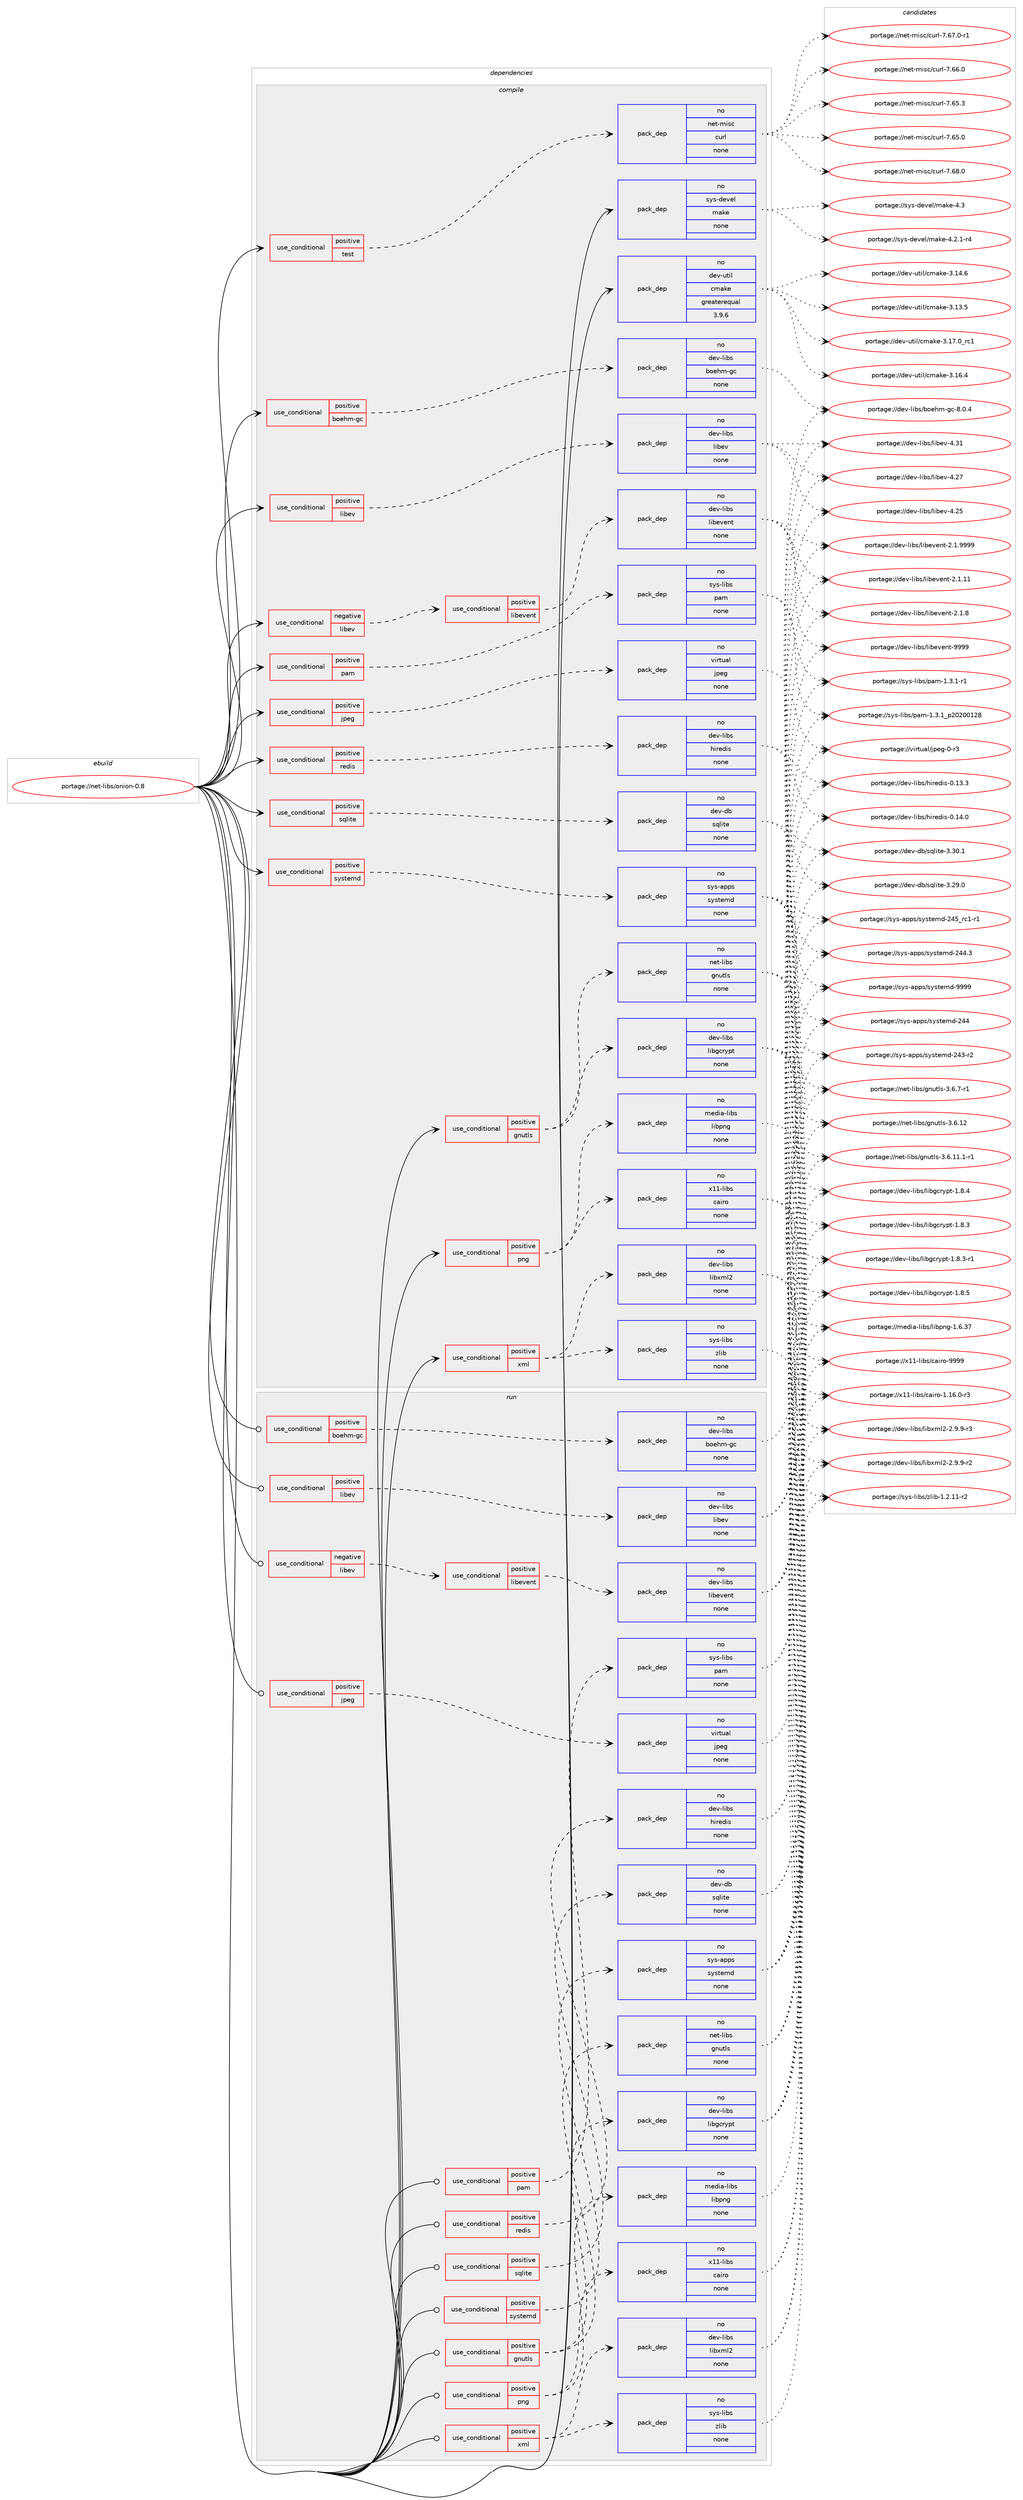 digraph prolog {

# *************
# Graph options
# *************

newrank=true;
concentrate=true;
compound=true;
graph [rankdir=LR,fontname=Helvetica,fontsize=10,ranksep=1.5];#, ranksep=2.5, nodesep=0.2];
edge  [arrowhead=vee];
node  [fontname=Helvetica,fontsize=10];

# **********
# The ebuild
# **********

subgraph cluster_leftcol {
color=gray;
rank=same;
label=<<i>ebuild</i>>;
id [label="portage://net-libs/onion-0.8", color=red, width=4, href="../net-libs/onion-0.8.svg"];
}

# ****************
# The dependencies
# ****************

subgraph cluster_midcol {
color=gray;
label=<<i>dependencies</i>>;
subgraph cluster_compile {
fillcolor="#eeeeee";
style=filled;
label=<<i>compile</i>>;
subgraph cond19445 {
dependency89019 [label=<<TABLE BORDER="0" CELLBORDER="1" CELLSPACING="0" CELLPADDING="4"><TR><TD ROWSPAN="3" CELLPADDING="10">use_conditional</TD></TR><TR><TD>negative</TD></TR><TR><TD>libev</TD></TR></TABLE>>, shape=none, color=red];
subgraph cond19446 {
dependency89020 [label=<<TABLE BORDER="0" CELLBORDER="1" CELLSPACING="0" CELLPADDING="4"><TR><TD ROWSPAN="3" CELLPADDING="10">use_conditional</TD></TR><TR><TD>positive</TD></TR><TR><TD>libevent</TD></TR></TABLE>>, shape=none, color=red];
subgraph pack67885 {
dependency89021 [label=<<TABLE BORDER="0" CELLBORDER="1" CELLSPACING="0" CELLPADDING="4" WIDTH="220"><TR><TD ROWSPAN="6" CELLPADDING="30">pack_dep</TD></TR><TR><TD WIDTH="110">no</TD></TR><TR><TD>dev-libs</TD></TR><TR><TD>libevent</TD></TR><TR><TD>none</TD></TR><TR><TD></TD></TR></TABLE>>, shape=none, color=blue];
}
dependency89020:e -> dependency89021:w [weight=20,style="dashed",arrowhead="vee"];
}
dependency89019:e -> dependency89020:w [weight=20,style="dashed",arrowhead="vee"];
}
id:e -> dependency89019:w [weight=20,style="solid",arrowhead="vee"];
subgraph cond19447 {
dependency89022 [label=<<TABLE BORDER="0" CELLBORDER="1" CELLSPACING="0" CELLPADDING="4"><TR><TD ROWSPAN="3" CELLPADDING="10">use_conditional</TD></TR><TR><TD>positive</TD></TR><TR><TD>boehm-gc</TD></TR></TABLE>>, shape=none, color=red];
subgraph pack67886 {
dependency89023 [label=<<TABLE BORDER="0" CELLBORDER="1" CELLSPACING="0" CELLPADDING="4" WIDTH="220"><TR><TD ROWSPAN="6" CELLPADDING="30">pack_dep</TD></TR><TR><TD WIDTH="110">no</TD></TR><TR><TD>dev-libs</TD></TR><TR><TD>boehm-gc</TD></TR><TR><TD>none</TD></TR><TR><TD></TD></TR></TABLE>>, shape=none, color=blue];
}
dependency89022:e -> dependency89023:w [weight=20,style="dashed",arrowhead="vee"];
}
id:e -> dependency89022:w [weight=20,style="solid",arrowhead="vee"];
subgraph cond19448 {
dependency89024 [label=<<TABLE BORDER="0" CELLBORDER="1" CELLSPACING="0" CELLPADDING="4"><TR><TD ROWSPAN="3" CELLPADDING="10">use_conditional</TD></TR><TR><TD>positive</TD></TR><TR><TD>gnutls</TD></TR></TABLE>>, shape=none, color=red];
subgraph pack67887 {
dependency89025 [label=<<TABLE BORDER="0" CELLBORDER="1" CELLSPACING="0" CELLPADDING="4" WIDTH="220"><TR><TD ROWSPAN="6" CELLPADDING="30">pack_dep</TD></TR><TR><TD WIDTH="110">no</TD></TR><TR><TD>net-libs</TD></TR><TR><TD>gnutls</TD></TR><TR><TD>none</TD></TR><TR><TD></TD></TR></TABLE>>, shape=none, color=blue];
}
dependency89024:e -> dependency89025:w [weight=20,style="dashed",arrowhead="vee"];
subgraph pack67888 {
dependency89026 [label=<<TABLE BORDER="0" CELLBORDER="1" CELLSPACING="0" CELLPADDING="4" WIDTH="220"><TR><TD ROWSPAN="6" CELLPADDING="30">pack_dep</TD></TR><TR><TD WIDTH="110">no</TD></TR><TR><TD>dev-libs</TD></TR><TR><TD>libgcrypt</TD></TR><TR><TD>none</TD></TR><TR><TD></TD></TR></TABLE>>, shape=none, color=blue];
}
dependency89024:e -> dependency89026:w [weight=20,style="dashed",arrowhead="vee"];
}
id:e -> dependency89024:w [weight=20,style="solid",arrowhead="vee"];
subgraph cond19449 {
dependency89027 [label=<<TABLE BORDER="0" CELLBORDER="1" CELLSPACING="0" CELLPADDING="4"><TR><TD ROWSPAN="3" CELLPADDING="10">use_conditional</TD></TR><TR><TD>positive</TD></TR><TR><TD>jpeg</TD></TR></TABLE>>, shape=none, color=red];
subgraph pack67889 {
dependency89028 [label=<<TABLE BORDER="0" CELLBORDER="1" CELLSPACING="0" CELLPADDING="4" WIDTH="220"><TR><TD ROWSPAN="6" CELLPADDING="30">pack_dep</TD></TR><TR><TD WIDTH="110">no</TD></TR><TR><TD>virtual</TD></TR><TR><TD>jpeg</TD></TR><TR><TD>none</TD></TR><TR><TD></TD></TR></TABLE>>, shape=none, color=blue];
}
dependency89027:e -> dependency89028:w [weight=20,style="dashed",arrowhead="vee"];
}
id:e -> dependency89027:w [weight=20,style="solid",arrowhead="vee"];
subgraph cond19450 {
dependency89029 [label=<<TABLE BORDER="0" CELLBORDER="1" CELLSPACING="0" CELLPADDING="4"><TR><TD ROWSPAN="3" CELLPADDING="10">use_conditional</TD></TR><TR><TD>positive</TD></TR><TR><TD>libev</TD></TR></TABLE>>, shape=none, color=red];
subgraph pack67890 {
dependency89030 [label=<<TABLE BORDER="0" CELLBORDER="1" CELLSPACING="0" CELLPADDING="4" WIDTH="220"><TR><TD ROWSPAN="6" CELLPADDING="30">pack_dep</TD></TR><TR><TD WIDTH="110">no</TD></TR><TR><TD>dev-libs</TD></TR><TR><TD>libev</TD></TR><TR><TD>none</TD></TR><TR><TD></TD></TR></TABLE>>, shape=none, color=blue];
}
dependency89029:e -> dependency89030:w [weight=20,style="dashed",arrowhead="vee"];
}
id:e -> dependency89029:w [weight=20,style="solid",arrowhead="vee"];
subgraph cond19451 {
dependency89031 [label=<<TABLE BORDER="0" CELLBORDER="1" CELLSPACING="0" CELLPADDING="4"><TR><TD ROWSPAN="3" CELLPADDING="10">use_conditional</TD></TR><TR><TD>positive</TD></TR><TR><TD>pam</TD></TR></TABLE>>, shape=none, color=red];
subgraph pack67891 {
dependency89032 [label=<<TABLE BORDER="0" CELLBORDER="1" CELLSPACING="0" CELLPADDING="4" WIDTH="220"><TR><TD ROWSPAN="6" CELLPADDING="30">pack_dep</TD></TR><TR><TD WIDTH="110">no</TD></TR><TR><TD>sys-libs</TD></TR><TR><TD>pam</TD></TR><TR><TD>none</TD></TR><TR><TD></TD></TR></TABLE>>, shape=none, color=blue];
}
dependency89031:e -> dependency89032:w [weight=20,style="dashed",arrowhead="vee"];
}
id:e -> dependency89031:w [weight=20,style="solid",arrowhead="vee"];
subgraph cond19452 {
dependency89033 [label=<<TABLE BORDER="0" CELLBORDER="1" CELLSPACING="0" CELLPADDING="4"><TR><TD ROWSPAN="3" CELLPADDING="10">use_conditional</TD></TR><TR><TD>positive</TD></TR><TR><TD>png</TD></TR></TABLE>>, shape=none, color=red];
subgraph pack67892 {
dependency89034 [label=<<TABLE BORDER="0" CELLBORDER="1" CELLSPACING="0" CELLPADDING="4" WIDTH="220"><TR><TD ROWSPAN="6" CELLPADDING="30">pack_dep</TD></TR><TR><TD WIDTH="110">no</TD></TR><TR><TD>media-libs</TD></TR><TR><TD>libpng</TD></TR><TR><TD>none</TD></TR><TR><TD></TD></TR></TABLE>>, shape=none, color=blue];
}
dependency89033:e -> dependency89034:w [weight=20,style="dashed",arrowhead="vee"];
subgraph pack67893 {
dependency89035 [label=<<TABLE BORDER="0" CELLBORDER="1" CELLSPACING="0" CELLPADDING="4" WIDTH="220"><TR><TD ROWSPAN="6" CELLPADDING="30">pack_dep</TD></TR><TR><TD WIDTH="110">no</TD></TR><TR><TD>x11-libs</TD></TR><TR><TD>cairo</TD></TR><TR><TD>none</TD></TR><TR><TD></TD></TR></TABLE>>, shape=none, color=blue];
}
dependency89033:e -> dependency89035:w [weight=20,style="dashed",arrowhead="vee"];
}
id:e -> dependency89033:w [weight=20,style="solid",arrowhead="vee"];
subgraph cond19453 {
dependency89036 [label=<<TABLE BORDER="0" CELLBORDER="1" CELLSPACING="0" CELLPADDING="4"><TR><TD ROWSPAN="3" CELLPADDING="10">use_conditional</TD></TR><TR><TD>positive</TD></TR><TR><TD>redis</TD></TR></TABLE>>, shape=none, color=red];
subgraph pack67894 {
dependency89037 [label=<<TABLE BORDER="0" CELLBORDER="1" CELLSPACING="0" CELLPADDING="4" WIDTH="220"><TR><TD ROWSPAN="6" CELLPADDING="30">pack_dep</TD></TR><TR><TD WIDTH="110">no</TD></TR><TR><TD>dev-libs</TD></TR><TR><TD>hiredis</TD></TR><TR><TD>none</TD></TR><TR><TD></TD></TR></TABLE>>, shape=none, color=blue];
}
dependency89036:e -> dependency89037:w [weight=20,style="dashed",arrowhead="vee"];
}
id:e -> dependency89036:w [weight=20,style="solid",arrowhead="vee"];
subgraph cond19454 {
dependency89038 [label=<<TABLE BORDER="0" CELLBORDER="1" CELLSPACING="0" CELLPADDING="4"><TR><TD ROWSPAN="3" CELLPADDING="10">use_conditional</TD></TR><TR><TD>positive</TD></TR><TR><TD>sqlite</TD></TR></TABLE>>, shape=none, color=red];
subgraph pack67895 {
dependency89039 [label=<<TABLE BORDER="0" CELLBORDER="1" CELLSPACING="0" CELLPADDING="4" WIDTH="220"><TR><TD ROWSPAN="6" CELLPADDING="30">pack_dep</TD></TR><TR><TD WIDTH="110">no</TD></TR><TR><TD>dev-db</TD></TR><TR><TD>sqlite</TD></TR><TR><TD>none</TD></TR><TR><TD></TD></TR></TABLE>>, shape=none, color=blue];
}
dependency89038:e -> dependency89039:w [weight=20,style="dashed",arrowhead="vee"];
}
id:e -> dependency89038:w [weight=20,style="solid",arrowhead="vee"];
subgraph cond19455 {
dependency89040 [label=<<TABLE BORDER="0" CELLBORDER="1" CELLSPACING="0" CELLPADDING="4"><TR><TD ROWSPAN="3" CELLPADDING="10">use_conditional</TD></TR><TR><TD>positive</TD></TR><TR><TD>systemd</TD></TR></TABLE>>, shape=none, color=red];
subgraph pack67896 {
dependency89041 [label=<<TABLE BORDER="0" CELLBORDER="1" CELLSPACING="0" CELLPADDING="4" WIDTH="220"><TR><TD ROWSPAN="6" CELLPADDING="30">pack_dep</TD></TR><TR><TD WIDTH="110">no</TD></TR><TR><TD>sys-apps</TD></TR><TR><TD>systemd</TD></TR><TR><TD>none</TD></TR><TR><TD></TD></TR></TABLE>>, shape=none, color=blue];
}
dependency89040:e -> dependency89041:w [weight=20,style="dashed",arrowhead="vee"];
}
id:e -> dependency89040:w [weight=20,style="solid",arrowhead="vee"];
subgraph cond19456 {
dependency89042 [label=<<TABLE BORDER="0" CELLBORDER="1" CELLSPACING="0" CELLPADDING="4"><TR><TD ROWSPAN="3" CELLPADDING="10">use_conditional</TD></TR><TR><TD>positive</TD></TR><TR><TD>test</TD></TR></TABLE>>, shape=none, color=red];
subgraph pack67897 {
dependency89043 [label=<<TABLE BORDER="0" CELLBORDER="1" CELLSPACING="0" CELLPADDING="4" WIDTH="220"><TR><TD ROWSPAN="6" CELLPADDING="30">pack_dep</TD></TR><TR><TD WIDTH="110">no</TD></TR><TR><TD>net-misc</TD></TR><TR><TD>curl</TD></TR><TR><TD>none</TD></TR><TR><TD></TD></TR></TABLE>>, shape=none, color=blue];
}
dependency89042:e -> dependency89043:w [weight=20,style="dashed",arrowhead="vee"];
}
id:e -> dependency89042:w [weight=20,style="solid",arrowhead="vee"];
subgraph cond19457 {
dependency89044 [label=<<TABLE BORDER="0" CELLBORDER="1" CELLSPACING="0" CELLPADDING="4"><TR><TD ROWSPAN="3" CELLPADDING="10">use_conditional</TD></TR><TR><TD>positive</TD></TR><TR><TD>xml</TD></TR></TABLE>>, shape=none, color=red];
subgraph pack67898 {
dependency89045 [label=<<TABLE BORDER="0" CELLBORDER="1" CELLSPACING="0" CELLPADDING="4" WIDTH="220"><TR><TD ROWSPAN="6" CELLPADDING="30">pack_dep</TD></TR><TR><TD WIDTH="110">no</TD></TR><TR><TD>dev-libs</TD></TR><TR><TD>libxml2</TD></TR><TR><TD>none</TD></TR><TR><TD></TD></TR></TABLE>>, shape=none, color=blue];
}
dependency89044:e -> dependency89045:w [weight=20,style="dashed",arrowhead="vee"];
subgraph pack67899 {
dependency89046 [label=<<TABLE BORDER="0" CELLBORDER="1" CELLSPACING="0" CELLPADDING="4" WIDTH="220"><TR><TD ROWSPAN="6" CELLPADDING="30">pack_dep</TD></TR><TR><TD WIDTH="110">no</TD></TR><TR><TD>sys-libs</TD></TR><TR><TD>zlib</TD></TR><TR><TD>none</TD></TR><TR><TD></TD></TR></TABLE>>, shape=none, color=blue];
}
dependency89044:e -> dependency89046:w [weight=20,style="dashed",arrowhead="vee"];
}
id:e -> dependency89044:w [weight=20,style="solid",arrowhead="vee"];
subgraph pack67900 {
dependency89047 [label=<<TABLE BORDER="0" CELLBORDER="1" CELLSPACING="0" CELLPADDING="4" WIDTH="220"><TR><TD ROWSPAN="6" CELLPADDING="30">pack_dep</TD></TR><TR><TD WIDTH="110">no</TD></TR><TR><TD>dev-util</TD></TR><TR><TD>cmake</TD></TR><TR><TD>greaterequal</TD></TR><TR><TD>3.9.6</TD></TR></TABLE>>, shape=none, color=blue];
}
id:e -> dependency89047:w [weight=20,style="solid",arrowhead="vee"];
subgraph pack67901 {
dependency89048 [label=<<TABLE BORDER="0" CELLBORDER="1" CELLSPACING="0" CELLPADDING="4" WIDTH="220"><TR><TD ROWSPAN="6" CELLPADDING="30">pack_dep</TD></TR><TR><TD WIDTH="110">no</TD></TR><TR><TD>sys-devel</TD></TR><TR><TD>make</TD></TR><TR><TD>none</TD></TR><TR><TD></TD></TR></TABLE>>, shape=none, color=blue];
}
id:e -> dependency89048:w [weight=20,style="solid",arrowhead="vee"];
}
subgraph cluster_compileandrun {
fillcolor="#eeeeee";
style=filled;
label=<<i>compile and run</i>>;
}
subgraph cluster_run {
fillcolor="#eeeeee";
style=filled;
label=<<i>run</i>>;
subgraph cond19458 {
dependency89049 [label=<<TABLE BORDER="0" CELLBORDER="1" CELLSPACING="0" CELLPADDING="4"><TR><TD ROWSPAN="3" CELLPADDING="10">use_conditional</TD></TR><TR><TD>negative</TD></TR><TR><TD>libev</TD></TR></TABLE>>, shape=none, color=red];
subgraph cond19459 {
dependency89050 [label=<<TABLE BORDER="0" CELLBORDER="1" CELLSPACING="0" CELLPADDING="4"><TR><TD ROWSPAN="3" CELLPADDING="10">use_conditional</TD></TR><TR><TD>positive</TD></TR><TR><TD>libevent</TD></TR></TABLE>>, shape=none, color=red];
subgraph pack67902 {
dependency89051 [label=<<TABLE BORDER="0" CELLBORDER="1" CELLSPACING="0" CELLPADDING="4" WIDTH="220"><TR><TD ROWSPAN="6" CELLPADDING="30">pack_dep</TD></TR><TR><TD WIDTH="110">no</TD></TR><TR><TD>dev-libs</TD></TR><TR><TD>libevent</TD></TR><TR><TD>none</TD></TR><TR><TD></TD></TR></TABLE>>, shape=none, color=blue];
}
dependency89050:e -> dependency89051:w [weight=20,style="dashed",arrowhead="vee"];
}
dependency89049:e -> dependency89050:w [weight=20,style="dashed",arrowhead="vee"];
}
id:e -> dependency89049:w [weight=20,style="solid",arrowhead="odot"];
subgraph cond19460 {
dependency89052 [label=<<TABLE BORDER="0" CELLBORDER="1" CELLSPACING="0" CELLPADDING="4"><TR><TD ROWSPAN="3" CELLPADDING="10">use_conditional</TD></TR><TR><TD>positive</TD></TR><TR><TD>boehm-gc</TD></TR></TABLE>>, shape=none, color=red];
subgraph pack67903 {
dependency89053 [label=<<TABLE BORDER="0" CELLBORDER="1" CELLSPACING="0" CELLPADDING="4" WIDTH="220"><TR><TD ROWSPAN="6" CELLPADDING="30">pack_dep</TD></TR><TR><TD WIDTH="110">no</TD></TR><TR><TD>dev-libs</TD></TR><TR><TD>boehm-gc</TD></TR><TR><TD>none</TD></TR><TR><TD></TD></TR></TABLE>>, shape=none, color=blue];
}
dependency89052:e -> dependency89053:w [weight=20,style="dashed",arrowhead="vee"];
}
id:e -> dependency89052:w [weight=20,style="solid",arrowhead="odot"];
subgraph cond19461 {
dependency89054 [label=<<TABLE BORDER="0" CELLBORDER="1" CELLSPACING="0" CELLPADDING="4"><TR><TD ROWSPAN="3" CELLPADDING="10">use_conditional</TD></TR><TR><TD>positive</TD></TR><TR><TD>gnutls</TD></TR></TABLE>>, shape=none, color=red];
subgraph pack67904 {
dependency89055 [label=<<TABLE BORDER="0" CELLBORDER="1" CELLSPACING="0" CELLPADDING="4" WIDTH="220"><TR><TD ROWSPAN="6" CELLPADDING="30">pack_dep</TD></TR><TR><TD WIDTH="110">no</TD></TR><TR><TD>net-libs</TD></TR><TR><TD>gnutls</TD></TR><TR><TD>none</TD></TR><TR><TD></TD></TR></TABLE>>, shape=none, color=blue];
}
dependency89054:e -> dependency89055:w [weight=20,style="dashed",arrowhead="vee"];
subgraph pack67905 {
dependency89056 [label=<<TABLE BORDER="0" CELLBORDER="1" CELLSPACING="0" CELLPADDING="4" WIDTH="220"><TR><TD ROWSPAN="6" CELLPADDING="30">pack_dep</TD></TR><TR><TD WIDTH="110">no</TD></TR><TR><TD>dev-libs</TD></TR><TR><TD>libgcrypt</TD></TR><TR><TD>none</TD></TR><TR><TD></TD></TR></TABLE>>, shape=none, color=blue];
}
dependency89054:e -> dependency89056:w [weight=20,style="dashed",arrowhead="vee"];
}
id:e -> dependency89054:w [weight=20,style="solid",arrowhead="odot"];
subgraph cond19462 {
dependency89057 [label=<<TABLE BORDER="0" CELLBORDER="1" CELLSPACING="0" CELLPADDING="4"><TR><TD ROWSPAN="3" CELLPADDING="10">use_conditional</TD></TR><TR><TD>positive</TD></TR><TR><TD>jpeg</TD></TR></TABLE>>, shape=none, color=red];
subgraph pack67906 {
dependency89058 [label=<<TABLE BORDER="0" CELLBORDER="1" CELLSPACING="0" CELLPADDING="4" WIDTH="220"><TR><TD ROWSPAN="6" CELLPADDING="30">pack_dep</TD></TR><TR><TD WIDTH="110">no</TD></TR><TR><TD>virtual</TD></TR><TR><TD>jpeg</TD></TR><TR><TD>none</TD></TR><TR><TD></TD></TR></TABLE>>, shape=none, color=blue];
}
dependency89057:e -> dependency89058:w [weight=20,style="dashed",arrowhead="vee"];
}
id:e -> dependency89057:w [weight=20,style="solid",arrowhead="odot"];
subgraph cond19463 {
dependency89059 [label=<<TABLE BORDER="0" CELLBORDER="1" CELLSPACING="0" CELLPADDING="4"><TR><TD ROWSPAN="3" CELLPADDING="10">use_conditional</TD></TR><TR><TD>positive</TD></TR><TR><TD>libev</TD></TR></TABLE>>, shape=none, color=red];
subgraph pack67907 {
dependency89060 [label=<<TABLE BORDER="0" CELLBORDER="1" CELLSPACING="0" CELLPADDING="4" WIDTH="220"><TR><TD ROWSPAN="6" CELLPADDING="30">pack_dep</TD></TR><TR><TD WIDTH="110">no</TD></TR><TR><TD>dev-libs</TD></TR><TR><TD>libev</TD></TR><TR><TD>none</TD></TR><TR><TD></TD></TR></TABLE>>, shape=none, color=blue];
}
dependency89059:e -> dependency89060:w [weight=20,style="dashed",arrowhead="vee"];
}
id:e -> dependency89059:w [weight=20,style="solid",arrowhead="odot"];
subgraph cond19464 {
dependency89061 [label=<<TABLE BORDER="0" CELLBORDER="1" CELLSPACING="0" CELLPADDING="4"><TR><TD ROWSPAN="3" CELLPADDING="10">use_conditional</TD></TR><TR><TD>positive</TD></TR><TR><TD>pam</TD></TR></TABLE>>, shape=none, color=red];
subgraph pack67908 {
dependency89062 [label=<<TABLE BORDER="0" CELLBORDER="1" CELLSPACING="0" CELLPADDING="4" WIDTH="220"><TR><TD ROWSPAN="6" CELLPADDING="30">pack_dep</TD></TR><TR><TD WIDTH="110">no</TD></TR><TR><TD>sys-libs</TD></TR><TR><TD>pam</TD></TR><TR><TD>none</TD></TR><TR><TD></TD></TR></TABLE>>, shape=none, color=blue];
}
dependency89061:e -> dependency89062:w [weight=20,style="dashed",arrowhead="vee"];
}
id:e -> dependency89061:w [weight=20,style="solid",arrowhead="odot"];
subgraph cond19465 {
dependency89063 [label=<<TABLE BORDER="0" CELLBORDER="1" CELLSPACING="0" CELLPADDING="4"><TR><TD ROWSPAN="3" CELLPADDING="10">use_conditional</TD></TR><TR><TD>positive</TD></TR><TR><TD>png</TD></TR></TABLE>>, shape=none, color=red];
subgraph pack67909 {
dependency89064 [label=<<TABLE BORDER="0" CELLBORDER="1" CELLSPACING="0" CELLPADDING="4" WIDTH="220"><TR><TD ROWSPAN="6" CELLPADDING="30">pack_dep</TD></TR><TR><TD WIDTH="110">no</TD></TR><TR><TD>media-libs</TD></TR><TR><TD>libpng</TD></TR><TR><TD>none</TD></TR><TR><TD></TD></TR></TABLE>>, shape=none, color=blue];
}
dependency89063:e -> dependency89064:w [weight=20,style="dashed",arrowhead="vee"];
subgraph pack67910 {
dependency89065 [label=<<TABLE BORDER="0" CELLBORDER="1" CELLSPACING="0" CELLPADDING="4" WIDTH="220"><TR><TD ROWSPAN="6" CELLPADDING="30">pack_dep</TD></TR><TR><TD WIDTH="110">no</TD></TR><TR><TD>x11-libs</TD></TR><TR><TD>cairo</TD></TR><TR><TD>none</TD></TR><TR><TD></TD></TR></TABLE>>, shape=none, color=blue];
}
dependency89063:e -> dependency89065:w [weight=20,style="dashed",arrowhead="vee"];
}
id:e -> dependency89063:w [weight=20,style="solid",arrowhead="odot"];
subgraph cond19466 {
dependency89066 [label=<<TABLE BORDER="0" CELLBORDER="1" CELLSPACING="0" CELLPADDING="4"><TR><TD ROWSPAN="3" CELLPADDING="10">use_conditional</TD></TR><TR><TD>positive</TD></TR><TR><TD>redis</TD></TR></TABLE>>, shape=none, color=red];
subgraph pack67911 {
dependency89067 [label=<<TABLE BORDER="0" CELLBORDER="1" CELLSPACING="0" CELLPADDING="4" WIDTH="220"><TR><TD ROWSPAN="6" CELLPADDING="30">pack_dep</TD></TR><TR><TD WIDTH="110">no</TD></TR><TR><TD>dev-libs</TD></TR><TR><TD>hiredis</TD></TR><TR><TD>none</TD></TR><TR><TD></TD></TR></TABLE>>, shape=none, color=blue];
}
dependency89066:e -> dependency89067:w [weight=20,style="dashed",arrowhead="vee"];
}
id:e -> dependency89066:w [weight=20,style="solid",arrowhead="odot"];
subgraph cond19467 {
dependency89068 [label=<<TABLE BORDER="0" CELLBORDER="1" CELLSPACING="0" CELLPADDING="4"><TR><TD ROWSPAN="3" CELLPADDING="10">use_conditional</TD></TR><TR><TD>positive</TD></TR><TR><TD>sqlite</TD></TR></TABLE>>, shape=none, color=red];
subgraph pack67912 {
dependency89069 [label=<<TABLE BORDER="0" CELLBORDER="1" CELLSPACING="0" CELLPADDING="4" WIDTH="220"><TR><TD ROWSPAN="6" CELLPADDING="30">pack_dep</TD></TR><TR><TD WIDTH="110">no</TD></TR><TR><TD>dev-db</TD></TR><TR><TD>sqlite</TD></TR><TR><TD>none</TD></TR><TR><TD></TD></TR></TABLE>>, shape=none, color=blue];
}
dependency89068:e -> dependency89069:w [weight=20,style="dashed",arrowhead="vee"];
}
id:e -> dependency89068:w [weight=20,style="solid",arrowhead="odot"];
subgraph cond19468 {
dependency89070 [label=<<TABLE BORDER="0" CELLBORDER="1" CELLSPACING="0" CELLPADDING="4"><TR><TD ROWSPAN="3" CELLPADDING="10">use_conditional</TD></TR><TR><TD>positive</TD></TR><TR><TD>systemd</TD></TR></TABLE>>, shape=none, color=red];
subgraph pack67913 {
dependency89071 [label=<<TABLE BORDER="0" CELLBORDER="1" CELLSPACING="0" CELLPADDING="4" WIDTH="220"><TR><TD ROWSPAN="6" CELLPADDING="30">pack_dep</TD></TR><TR><TD WIDTH="110">no</TD></TR><TR><TD>sys-apps</TD></TR><TR><TD>systemd</TD></TR><TR><TD>none</TD></TR><TR><TD></TD></TR></TABLE>>, shape=none, color=blue];
}
dependency89070:e -> dependency89071:w [weight=20,style="dashed",arrowhead="vee"];
}
id:e -> dependency89070:w [weight=20,style="solid",arrowhead="odot"];
subgraph cond19469 {
dependency89072 [label=<<TABLE BORDER="0" CELLBORDER="1" CELLSPACING="0" CELLPADDING="4"><TR><TD ROWSPAN="3" CELLPADDING="10">use_conditional</TD></TR><TR><TD>positive</TD></TR><TR><TD>xml</TD></TR></TABLE>>, shape=none, color=red];
subgraph pack67914 {
dependency89073 [label=<<TABLE BORDER="0" CELLBORDER="1" CELLSPACING="0" CELLPADDING="4" WIDTH="220"><TR><TD ROWSPAN="6" CELLPADDING="30">pack_dep</TD></TR><TR><TD WIDTH="110">no</TD></TR><TR><TD>dev-libs</TD></TR><TR><TD>libxml2</TD></TR><TR><TD>none</TD></TR><TR><TD></TD></TR></TABLE>>, shape=none, color=blue];
}
dependency89072:e -> dependency89073:w [weight=20,style="dashed",arrowhead="vee"];
subgraph pack67915 {
dependency89074 [label=<<TABLE BORDER="0" CELLBORDER="1" CELLSPACING="0" CELLPADDING="4" WIDTH="220"><TR><TD ROWSPAN="6" CELLPADDING="30">pack_dep</TD></TR><TR><TD WIDTH="110">no</TD></TR><TR><TD>sys-libs</TD></TR><TR><TD>zlib</TD></TR><TR><TD>none</TD></TR><TR><TD></TD></TR></TABLE>>, shape=none, color=blue];
}
dependency89072:e -> dependency89074:w [weight=20,style="dashed",arrowhead="vee"];
}
id:e -> dependency89072:w [weight=20,style="solid",arrowhead="odot"];
}
}

# **************
# The candidates
# **************

subgraph cluster_choices {
rank=same;
color=gray;
label=<<i>candidates</i>>;

subgraph choice67885 {
color=black;
nodesep=1;
choice100101118451081059811547108105981011181011101164557575757 [label="portage://dev-libs/libevent-9999", color=red, width=4,href="../dev-libs/libevent-9999.svg"];
choice10010111845108105981154710810598101118101110116455046494657575757 [label="portage://dev-libs/libevent-2.1.9999", color=red, width=4,href="../dev-libs/libevent-2.1.9999.svg"];
choice10010111845108105981154710810598101118101110116455046494656 [label="portage://dev-libs/libevent-2.1.8", color=red, width=4,href="../dev-libs/libevent-2.1.8.svg"];
choice1001011184510810598115471081059810111810111011645504649464949 [label="portage://dev-libs/libevent-2.1.11", color=red, width=4,href="../dev-libs/libevent-2.1.11.svg"];
dependency89021:e -> choice100101118451081059811547108105981011181011101164557575757:w [style=dotted,weight="100"];
dependency89021:e -> choice10010111845108105981154710810598101118101110116455046494657575757:w [style=dotted,weight="100"];
dependency89021:e -> choice10010111845108105981154710810598101118101110116455046494656:w [style=dotted,weight="100"];
dependency89021:e -> choice1001011184510810598115471081059810111810111011645504649464949:w [style=dotted,weight="100"];
}
subgraph choice67886 {
color=black;
nodesep=1;
choice100101118451081059811547981111011041094510399455646484652 [label="portage://dev-libs/boehm-gc-8.0.4", color=red, width=4,href="../dev-libs/boehm-gc-8.0.4.svg"];
dependency89023:e -> choice100101118451081059811547981111011041094510399455646484652:w [style=dotted,weight="100"];
}
subgraph choice67887 {
color=black;
nodesep=1;
choice1101011164510810598115471031101171161081154551465446554511449 [label="portage://net-libs/gnutls-3.6.7-r1", color=red, width=4,href="../net-libs/gnutls-3.6.7-r1.svg"];
choice11010111645108105981154710311011711610811545514654464950 [label="portage://net-libs/gnutls-3.6.12", color=red, width=4,href="../net-libs/gnutls-3.6.12.svg"];
choice1101011164510810598115471031101171161081154551465446494946494511449 [label="portage://net-libs/gnutls-3.6.11.1-r1", color=red, width=4,href="../net-libs/gnutls-3.6.11.1-r1.svg"];
dependency89025:e -> choice1101011164510810598115471031101171161081154551465446554511449:w [style=dotted,weight="100"];
dependency89025:e -> choice11010111645108105981154710311011711610811545514654464950:w [style=dotted,weight="100"];
dependency89025:e -> choice1101011164510810598115471031101171161081154551465446494946494511449:w [style=dotted,weight="100"];
}
subgraph choice67888 {
color=black;
nodesep=1;
choice1001011184510810598115471081059810399114121112116454946564653 [label="portage://dev-libs/libgcrypt-1.8.5", color=red, width=4,href="../dev-libs/libgcrypt-1.8.5.svg"];
choice1001011184510810598115471081059810399114121112116454946564652 [label="portage://dev-libs/libgcrypt-1.8.4", color=red, width=4,href="../dev-libs/libgcrypt-1.8.4.svg"];
choice10010111845108105981154710810598103991141211121164549465646514511449 [label="portage://dev-libs/libgcrypt-1.8.3-r1", color=red, width=4,href="../dev-libs/libgcrypt-1.8.3-r1.svg"];
choice1001011184510810598115471081059810399114121112116454946564651 [label="portage://dev-libs/libgcrypt-1.8.3", color=red, width=4,href="../dev-libs/libgcrypt-1.8.3.svg"];
dependency89026:e -> choice1001011184510810598115471081059810399114121112116454946564653:w [style=dotted,weight="100"];
dependency89026:e -> choice1001011184510810598115471081059810399114121112116454946564652:w [style=dotted,weight="100"];
dependency89026:e -> choice10010111845108105981154710810598103991141211121164549465646514511449:w [style=dotted,weight="100"];
dependency89026:e -> choice1001011184510810598115471081059810399114121112116454946564651:w [style=dotted,weight="100"];
}
subgraph choice67889 {
color=black;
nodesep=1;
choice118105114116117971084710611210110345484511451 [label="portage://virtual/jpeg-0-r3", color=red, width=4,href="../virtual/jpeg-0-r3.svg"];
dependency89028:e -> choice118105114116117971084710611210110345484511451:w [style=dotted,weight="100"];
}
subgraph choice67890 {
color=black;
nodesep=1;
choice100101118451081059811547108105981011184552465149 [label="portage://dev-libs/libev-4.31", color=red, width=4,href="../dev-libs/libev-4.31.svg"];
choice100101118451081059811547108105981011184552465055 [label="portage://dev-libs/libev-4.27", color=red, width=4,href="../dev-libs/libev-4.27.svg"];
choice100101118451081059811547108105981011184552465053 [label="portage://dev-libs/libev-4.25", color=red, width=4,href="../dev-libs/libev-4.25.svg"];
dependency89030:e -> choice100101118451081059811547108105981011184552465149:w [style=dotted,weight="100"];
dependency89030:e -> choice100101118451081059811547108105981011184552465055:w [style=dotted,weight="100"];
dependency89030:e -> choice100101118451081059811547108105981011184552465053:w [style=dotted,weight="100"];
}
subgraph choice67891 {
color=black;
nodesep=1;
choice11512111545108105981154711297109454946514649951125048504848495056 [label="portage://sys-libs/pam-1.3.1_p20200128", color=red, width=4,href="../sys-libs/pam-1.3.1_p20200128.svg"];
choice115121115451081059811547112971094549465146494511449 [label="portage://sys-libs/pam-1.3.1-r1", color=red, width=4,href="../sys-libs/pam-1.3.1-r1.svg"];
dependency89032:e -> choice11512111545108105981154711297109454946514649951125048504848495056:w [style=dotted,weight="100"];
dependency89032:e -> choice115121115451081059811547112971094549465146494511449:w [style=dotted,weight="100"];
}
subgraph choice67892 {
color=black;
nodesep=1;
choice109101100105974510810598115471081059811211010345494654465155 [label="portage://media-libs/libpng-1.6.37", color=red, width=4,href="../media-libs/libpng-1.6.37.svg"];
dependency89034:e -> choice109101100105974510810598115471081059811211010345494654465155:w [style=dotted,weight="100"];
}
subgraph choice67893 {
color=black;
nodesep=1;
choice120494945108105981154799971051141114557575757 [label="portage://x11-libs/cairo-9999", color=red, width=4,href="../x11-libs/cairo-9999.svg"];
choice12049494510810598115479997105114111454946495446484511451 [label="portage://x11-libs/cairo-1.16.0-r3", color=red, width=4,href="../x11-libs/cairo-1.16.0-r3.svg"];
dependency89035:e -> choice120494945108105981154799971051141114557575757:w [style=dotted,weight="100"];
dependency89035:e -> choice12049494510810598115479997105114111454946495446484511451:w [style=dotted,weight="100"];
}
subgraph choice67894 {
color=black;
nodesep=1;
choice10010111845108105981154710410511410110010511545484649524648 [label="portage://dev-libs/hiredis-0.14.0", color=red, width=4,href="../dev-libs/hiredis-0.14.0.svg"];
choice10010111845108105981154710410511410110010511545484649514651 [label="portage://dev-libs/hiredis-0.13.3", color=red, width=4,href="../dev-libs/hiredis-0.13.3.svg"];
dependency89037:e -> choice10010111845108105981154710410511410110010511545484649524648:w [style=dotted,weight="100"];
dependency89037:e -> choice10010111845108105981154710410511410110010511545484649514651:w [style=dotted,weight="100"];
}
subgraph choice67895 {
color=black;
nodesep=1;
choice10010111845100984711511310810511610145514651484649 [label="portage://dev-db/sqlite-3.30.1", color=red, width=4,href="../dev-db/sqlite-3.30.1.svg"];
choice10010111845100984711511310810511610145514650574648 [label="portage://dev-db/sqlite-3.29.0", color=red, width=4,href="../dev-db/sqlite-3.29.0.svg"];
dependency89039:e -> choice10010111845100984711511310810511610145514651484649:w [style=dotted,weight="100"];
dependency89039:e -> choice10010111845100984711511310810511610145514650574648:w [style=dotted,weight="100"];
}
subgraph choice67896 {
color=black;
nodesep=1;
choice1151211154597112112115471151211151161011091004557575757 [label="portage://sys-apps/systemd-9999", color=red, width=4,href="../sys-apps/systemd-9999.svg"];
choice115121115459711211211547115121115116101109100455052539511499494511449 [label="portage://sys-apps/systemd-245_rc1-r1", color=red, width=4,href="../sys-apps/systemd-245_rc1-r1.svg"];
choice115121115459711211211547115121115116101109100455052524651 [label="portage://sys-apps/systemd-244.3", color=red, width=4,href="../sys-apps/systemd-244.3.svg"];
choice11512111545971121121154711512111511610110910045505252 [label="portage://sys-apps/systemd-244", color=red, width=4,href="../sys-apps/systemd-244.svg"];
choice115121115459711211211547115121115116101109100455052514511450 [label="portage://sys-apps/systemd-243-r2", color=red, width=4,href="../sys-apps/systemd-243-r2.svg"];
dependency89041:e -> choice1151211154597112112115471151211151161011091004557575757:w [style=dotted,weight="100"];
dependency89041:e -> choice115121115459711211211547115121115116101109100455052539511499494511449:w [style=dotted,weight="100"];
dependency89041:e -> choice115121115459711211211547115121115116101109100455052524651:w [style=dotted,weight="100"];
dependency89041:e -> choice11512111545971121121154711512111511610110910045505252:w [style=dotted,weight="100"];
dependency89041:e -> choice115121115459711211211547115121115116101109100455052514511450:w [style=dotted,weight="100"];
}
subgraph choice67897 {
color=black;
nodesep=1;
choice1101011164510910511599479911711410845554654564648 [label="portage://net-misc/curl-7.68.0", color=red, width=4,href="../net-misc/curl-7.68.0.svg"];
choice11010111645109105115994799117114108455546545546484511449 [label="portage://net-misc/curl-7.67.0-r1", color=red, width=4,href="../net-misc/curl-7.67.0-r1.svg"];
choice1101011164510910511599479911711410845554654544648 [label="portage://net-misc/curl-7.66.0", color=red, width=4,href="../net-misc/curl-7.66.0.svg"];
choice1101011164510910511599479911711410845554654534651 [label="portage://net-misc/curl-7.65.3", color=red, width=4,href="../net-misc/curl-7.65.3.svg"];
choice1101011164510910511599479911711410845554654534648 [label="portage://net-misc/curl-7.65.0", color=red, width=4,href="../net-misc/curl-7.65.0.svg"];
dependency89043:e -> choice1101011164510910511599479911711410845554654564648:w [style=dotted,weight="100"];
dependency89043:e -> choice11010111645109105115994799117114108455546545546484511449:w [style=dotted,weight="100"];
dependency89043:e -> choice1101011164510910511599479911711410845554654544648:w [style=dotted,weight="100"];
dependency89043:e -> choice1101011164510910511599479911711410845554654534651:w [style=dotted,weight="100"];
dependency89043:e -> choice1101011164510910511599479911711410845554654534648:w [style=dotted,weight="100"];
}
subgraph choice67898 {
color=black;
nodesep=1;
choice10010111845108105981154710810598120109108504550465746574511451 [label="portage://dev-libs/libxml2-2.9.9-r3", color=red, width=4,href="../dev-libs/libxml2-2.9.9-r3.svg"];
choice10010111845108105981154710810598120109108504550465746574511450 [label="portage://dev-libs/libxml2-2.9.9-r2", color=red, width=4,href="../dev-libs/libxml2-2.9.9-r2.svg"];
dependency89045:e -> choice10010111845108105981154710810598120109108504550465746574511451:w [style=dotted,weight="100"];
dependency89045:e -> choice10010111845108105981154710810598120109108504550465746574511450:w [style=dotted,weight="100"];
}
subgraph choice67899 {
color=black;
nodesep=1;
choice11512111545108105981154712210810598454946504649494511450 [label="portage://sys-libs/zlib-1.2.11-r2", color=red, width=4,href="../sys-libs/zlib-1.2.11-r2.svg"];
dependency89046:e -> choice11512111545108105981154712210810598454946504649494511450:w [style=dotted,weight="100"];
}
subgraph choice67900 {
color=black;
nodesep=1;
choice1001011184511711610510847991099710710145514649554648951149949 [label="portage://dev-util/cmake-3.17.0_rc1", color=red, width=4,href="../dev-util/cmake-3.17.0_rc1.svg"];
choice1001011184511711610510847991099710710145514649544652 [label="portage://dev-util/cmake-3.16.4", color=red, width=4,href="../dev-util/cmake-3.16.4.svg"];
choice1001011184511711610510847991099710710145514649524654 [label="portage://dev-util/cmake-3.14.6", color=red, width=4,href="../dev-util/cmake-3.14.6.svg"];
choice1001011184511711610510847991099710710145514649514653 [label="portage://dev-util/cmake-3.13.5", color=red, width=4,href="../dev-util/cmake-3.13.5.svg"];
dependency89047:e -> choice1001011184511711610510847991099710710145514649554648951149949:w [style=dotted,weight="100"];
dependency89047:e -> choice1001011184511711610510847991099710710145514649544652:w [style=dotted,weight="100"];
dependency89047:e -> choice1001011184511711610510847991099710710145514649524654:w [style=dotted,weight="100"];
dependency89047:e -> choice1001011184511711610510847991099710710145514649514653:w [style=dotted,weight="100"];
}
subgraph choice67901 {
color=black;
nodesep=1;
choice11512111545100101118101108471099710710145524651 [label="portage://sys-devel/make-4.3", color=red, width=4,href="../sys-devel/make-4.3.svg"];
choice1151211154510010111810110847109971071014552465046494511452 [label="portage://sys-devel/make-4.2.1-r4", color=red, width=4,href="../sys-devel/make-4.2.1-r4.svg"];
dependency89048:e -> choice11512111545100101118101108471099710710145524651:w [style=dotted,weight="100"];
dependency89048:e -> choice1151211154510010111810110847109971071014552465046494511452:w [style=dotted,weight="100"];
}
subgraph choice67902 {
color=black;
nodesep=1;
choice100101118451081059811547108105981011181011101164557575757 [label="portage://dev-libs/libevent-9999", color=red, width=4,href="../dev-libs/libevent-9999.svg"];
choice10010111845108105981154710810598101118101110116455046494657575757 [label="portage://dev-libs/libevent-2.1.9999", color=red, width=4,href="../dev-libs/libevent-2.1.9999.svg"];
choice10010111845108105981154710810598101118101110116455046494656 [label="portage://dev-libs/libevent-2.1.8", color=red, width=4,href="../dev-libs/libevent-2.1.8.svg"];
choice1001011184510810598115471081059810111810111011645504649464949 [label="portage://dev-libs/libevent-2.1.11", color=red, width=4,href="../dev-libs/libevent-2.1.11.svg"];
dependency89051:e -> choice100101118451081059811547108105981011181011101164557575757:w [style=dotted,weight="100"];
dependency89051:e -> choice10010111845108105981154710810598101118101110116455046494657575757:w [style=dotted,weight="100"];
dependency89051:e -> choice10010111845108105981154710810598101118101110116455046494656:w [style=dotted,weight="100"];
dependency89051:e -> choice1001011184510810598115471081059810111810111011645504649464949:w [style=dotted,weight="100"];
}
subgraph choice67903 {
color=black;
nodesep=1;
choice100101118451081059811547981111011041094510399455646484652 [label="portage://dev-libs/boehm-gc-8.0.4", color=red, width=4,href="../dev-libs/boehm-gc-8.0.4.svg"];
dependency89053:e -> choice100101118451081059811547981111011041094510399455646484652:w [style=dotted,weight="100"];
}
subgraph choice67904 {
color=black;
nodesep=1;
choice1101011164510810598115471031101171161081154551465446554511449 [label="portage://net-libs/gnutls-3.6.7-r1", color=red, width=4,href="../net-libs/gnutls-3.6.7-r1.svg"];
choice11010111645108105981154710311011711610811545514654464950 [label="portage://net-libs/gnutls-3.6.12", color=red, width=4,href="../net-libs/gnutls-3.6.12.svg"];
choice1101011164510810598115471031101171161081154551465446494946494511449 [label="portage://net-libs/gnutls-3.6.11.1-r1", color=red, width=4,href="../net-libs/gnutls-3.6.11.1-r1.svg"];
dependency89055:e -> choice1101011164510810598115471031101171161081154551465446554511449:w [style=dotted,weight="100"];
dependency89055:e -> choice11010111645108105981154710311011711610811545514654464950:w [style=dotted,weight="100"];
dependency89055:e -> choice1101011164510810598115471031101171161081154551465446494946494511449:w [style=dotted,weight="100"];
}
subgraph choice67905 {
color=black;
nodesep=1;
choice1001011184510810598115471081059810399114121112116454946564653 [label="portage://dev-libs/libgcrypt-1.8.5", color=red, width=4,href="../dev-libs/libgcrypt-1.8.5.svg"];
choice1001011184510810598115471081059810399114121112116454946564652 [label="portage://dev-libs/libgcrypt-1.8.4", color=red, width=4,href="../dev-libs/libgcrypt-1.8.4.svg"];
choice10010111845108105981154710810598103991141211121164549465646514511449 [label="portage://dev-libs/libgcrypt-1.8.3-r1", color=red, width=4,href="../dev-libs/libgcrypt-1.8.3-r1.svg"];
choice1001011184510810598115471081059810399114121112116454946564651 [label="portage://dev-libs/libgcrypt-1.8.3", color=red, width=4,href="../dev-libs/libgcrypt-1.8.3.svg"];
dependency89056:e -> choice1001011184510810598115471081059810399114121112116454946564653:w [style=dotted,weight="100"];
dependency89056:e -> choice1001011184510810598115471081059810399114121112116454946564652:w [style=dotted,weight="100"];
dependency89056:e -> choice10010111845108105981154710810598103991141211121164549465646514511449:w [style=dotted,weight="100"];
dependency89056:e -> choice1001011184510810598115471081059810399114121112116454946564651:w [style=dotted,weight="100"];
}
subgraph choice67906 {
color=black;
nodesep=1;
choice118105114116117971084710611210110345484511451 [label="portage://virtual/jpeg-0-r3", color=red, width=4,href="../virtual/jpeg-0-r3.svg"];
dependency89058:e -> choice118105114116117971084710611210110345484511451:w [style=dotted,weight="100"];
}
subgraph choice67907 {
color=black;
nodesep=1;
choice100101118451081059811547108105981011184552465149 [label="portage://dev-libs/libev-4.31", color=red, width=4,href="../dev-libs/libev-4.31.svg"];
choice100101118451081059811547108105981011184552465055 [label="portage://dev-libs/libev-4.27", color=red, width=4,href="../dev-libs/libev-4.27.svg"];
choice100101118451081059811547108105981011184552465053 [label="portage://dev-libs/libev-4.25", color=red, width=4,href="../dev-libs/libev-4.25.svg"];
dependency89060:e -> choice100101118451081059811547108105981011184552465149:w [style=dotted,weight="100"];
dependency89060:e -> choice100101118451081059811547108105981011184552465055:w [style=dotted,weight="100"];
dependency89060:e -> choice100101118451081059811547108105981011184552465053:w [style=dotted,weight="100"];
}
subgraph choice67908 {
color=black;
nodesep=1;
choice11512111545108105981154711297109454946514649951125048504848495056 [label="portage://sys-libs/pam-1.3.1_p20200128", color=red, width=4,href="../sys-libs/pam-1.3.1_p20200128.svg"];
choice115121115451081059811547112971094549465146494511449 [label="portage://sys-libs/pam-1.3.1-r1", color=red, width=4,href="../sys-libs/pam-1.3.1-r1.svg"];
dependency89062:e -> choice11512111545108105981154711297109454946514649951125048504848495056:w [style=dotted,weight="100"];
dependency89062:e -> choice115121115451081059811547112971094549465146494511449:w [style=dotted,weight="100"];
}
subgraph choice67909 {
color=black;
nodesep=1;
choice109101100105974510810598115471081059811211010345494654465155 [label="portage://media-libs/libpng-1.6.37", color=red, width=4,href="../media-libs/libpng-1.6.37.svg"];
dependency89064:e -> choice109101100105974510810598115471081059811211010345494654465155:w [style=dotted,weight="100"];
}
subgraph choice67910 {
color=black;
nodesep=1;
choice120494945108105981154799971051141114557575757 [label="portage://x11-libs/cairo-9999", color=red, width=4,href="../x11-libs/cairo-9999.svg"];
choice12049494510810598115479997105114111454946495446484511451 [label="portage://x11-libs/cairo-1.16.0-r3", color=red, width=4,href="../x11-libs/cairo-1.16.0-r3.svg"];
dependency89065:e -> choice120494945108105981154799971051141114557575757:w [style=dotted,weight="100"];
dependency89065:e -> choice12049494510810598115479997105114111454946495446484511451:w [style=dotted,weight="100"];
}
subgraph choice67911 {
color=black;
nodesep=1;
choice10010111845108105981154710410511410110010511545484649524648 [label="portage://dev-libs/hiredis-0.14.0", color=red, width=4,href="../dev-libs/hiredis-0.14.0.svg"];
choice10010111845108105981154710410511410110010511545484649514651 [label="portage://dev-libs/hiredis-0.13.3", color=red, width=4,href="../dev-libs/hiredis-0.13.3.svg"];
dependency89067:e -> choice10010111845108105981154710410511410110010511545484649524648:w [style=dotted,weight="100"];
dependency89067:e -> choice10010111845108105981154710410511410110010511545484649514651:w [style=dotted,weight="100"];
}
subgraph choice67912 {
color=black;
nodesep=1;
choice10010111845100984711511310810511610145514651484649 [label="portage://dev-db/sqlite-3.30.1", color=red, width=4,href="../dev-db/sqlite-3.30.1.svg"];
choice10010111845100984711511310810511610145514650574648 [label="portage://dev-db/sqlite-3.29.0", color=red, width=4,href="../dev-db/sqlite-3.29.0.svg"];
dependency89069:e -> choice10010111845100984711511310810511610145514651484649:w [style=dotted,weight="100"];
dependency89069:e -> choice10010111845100984711511310810511610145514650574648:w [style=dotted,weight="100"];
}
subgraph choice67913 {
color=black;
nodesep=1;
choice1151211154597112112115471151211151161011091004557575757 [label="portage://sys-apps/systemd-9999", color=red, width=4,href="../sys-apps/systemd-9999.svg"];
choice115121115459711211211547115121115116101109100455052539511499494511449 [label="portage://sys-apps/systemd-245_rc1-r1", color=red, width=4,href="../sys-apps/systemd-245_rc1-r1.svg"];
choice115121115459711211211547115121115116101109100455052524651 [label="portage://sys-apps/systemd-244.3", color=red, width=4,href="../sys-apps/systemd-244.3.svg"];
choice11512111545971121121154711512111511610110910045505252 [label="portage://sys-apps/systemd-244", color=red, width=4,href="../sys-apps/systemd-244.svg"];
choice115121115459711211211547115121115116101109100455052514511450 [label="portage://sys-apps/systemd-243-r2", color=red, width=4,href="../sys-apps/systemd-243-r2.svg"];
dependency89071:e -> choice1151211154597112112115471151211151161011091004557575757:w [style=dotted,weight="100"];
dependency89071:e -> choice115121115459711211211547115121115116101109100455052539511499494511449:w [style=dotted,weight="100"];
dependency89071:e -> choice115121115459711211211547115121115116101109100455052524651:w [style=dotted,weight="100"];
dependency89071:e -> choice11512111545971121121154711512111511610110910045505252:w [style=dotted,weight="100"];
dependency89071:e -> choice115121115459711211211547115121115116101109100455052514511450:w [style=dotted,weight="100"];
}
subgraph choice67914 {
color=black;
nodesep=1;
choice10010111845108105981154710810598120109108504550465746574511451 [label="portage://dev-libs/libxml2-2.9.9-r3", color=red, width=4,href="../dev-libs/libxml2-2.9.9-r3.svg"];
choice10010111845108105981154710810598120109108504550465746574511450 [label="portage://dev-libs/libxml2-2.9.9-r2", color=red, width=4,href="../dev-libs/libxml2-2.9.9-r2.svg"];
dependency89073:e -> choice10010111845108105981154710810598120109108504550465746574511451:w [style=dotted,weight="100"];
dependency89073:e -> choice10010111845108105981154710810598120109108504550465746574511450:w [style=dotted,weight="100"];
}
subgraph choice67915 {
color=black;
nodesep=1;
choice11512111545108105981154712210810598454946504649494511450 [label="portage://sys-libs/zlib-1.2.11-r2", color=red, width=4,href="../sys-libs/zlib-1.2.11-r2.svg"];
dependency89074:e -> choice11512111545108105981154712210810598454946504649494511450:w [style=dotted,weight="100"];
}
}

}
